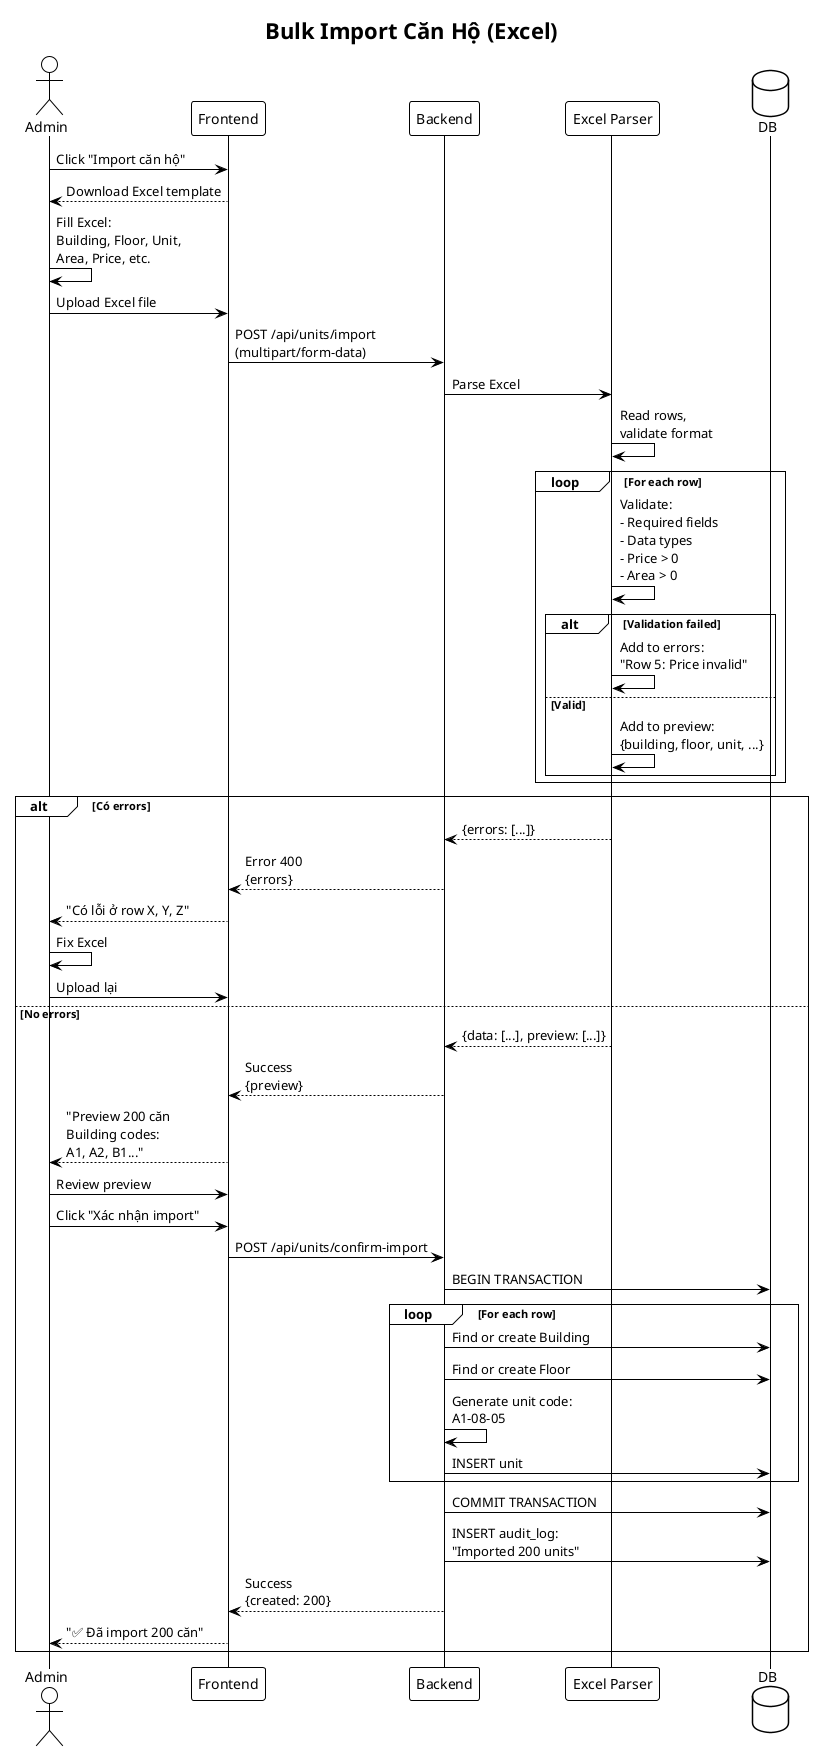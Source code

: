 @startuml
!theme plain
title Bulk Import Căn Hộ (Excel)

actor "Admin" as admin
participant "Frontend" as fe
participant "Backend" as api
participant "Excel Parser" as excel
database "DB" as db

admin -> fe: Click "Import căn hộ"
fe --> admin: Download Excel template

admin -> admin: Fill Excel:\nBuilding, Floor, Unit,\nArea, Price, etc.

admin -> fe: Upload Excel file
fe -> api: POST /api/units/import\n(multipart/form-data)

api -> excel: Parse Excel
excel -> excel: Read rows,\nvalidate format

loop For each row
    excel -> excel: Validate:\n- Required fields\n- Data types\n- Price > 0\n- Area > 0
    
    alt Validation failed
        excel -> excel: Add to errors:\n"Row 5: Price invalid"
    else Valid
        excel -> excel: Add to preview:\n{building, floor, unit, ...}
    end
end

alt Có errors
    excel --> api: {errors: [...]}
    api --> fe: Error 400\n{errors}
    fe --> admin: "Có lỗi ở row X, Y, Z"
    admin -> admin: Fix Excel
    admin -> fe: Upload lại
else No errors
    excel --> api: {data: [...], preview: [...]}
    api --> fe: Success\n{preview}
    fe --> admin: "Preview 200 căn\nBuilding codes:\nA1, A2, B1..."
    
    admin -> fe: Review preview
    admin -> fe: Click "Xác nhận import"
    
    fe -> api: POST /api/units/confirm-import
    
    api -> db: BEGIN TRANSACTION
    
    loop For each row
        api -> db: Find or create Building
        api -> db: Find or create Floor
        api -> api: Generate unit code:\nA1-08-05
        api -> db: INSERT unit
    end
    
    api -> db: COMMIT TRANSACTION
    api -> db: INSERT audit_log:\n"Imported 200 units"
    
    api --> fe: Success\n{created: 200}
    fe --> admin: "✅ Đã import 200 căn"
end

@enduml


